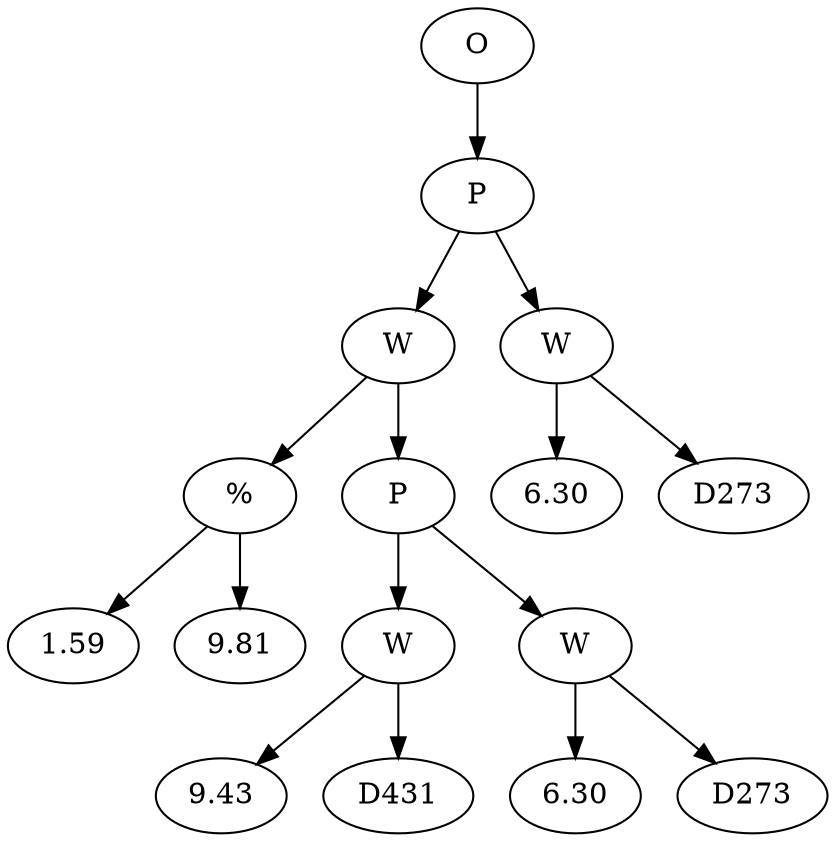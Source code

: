 // Tree
digraph {
	3045406 [label=O]
	3045407 [label=P]
	3045406 -> 3045407
	3045408 [label=W]
	3045407 -> 3045408
	3045409 [label="%"]
	3045408 -> 3045409
	3045410 [label=1.59]
	3045409 -> 3045410
	3045411 [label=9.81]
	3045409 -> 3045411
	3045412 [label=P]
	3045408 -> 3045412
	3045413 [label=W]
	3045412 -> 3045413
	3045414 [label=9.43]
	3045413 -> 3045414
	3045415 [label=D431]
	3045413 -> 3045415
	3045416 [label=W]
	3045412 -> 3045416
	3045417 [label=6.30]
	3045416 -> 3045417
	3045418 [label=D273]
	3045416 -> 3045418
	3045419 [label=W]
	3045407 -> 3045419
	3045420 [label=6.30]
	3045419 -> 3045420
	3045421 [label=D273]
	3045419 -> 3045421
}
